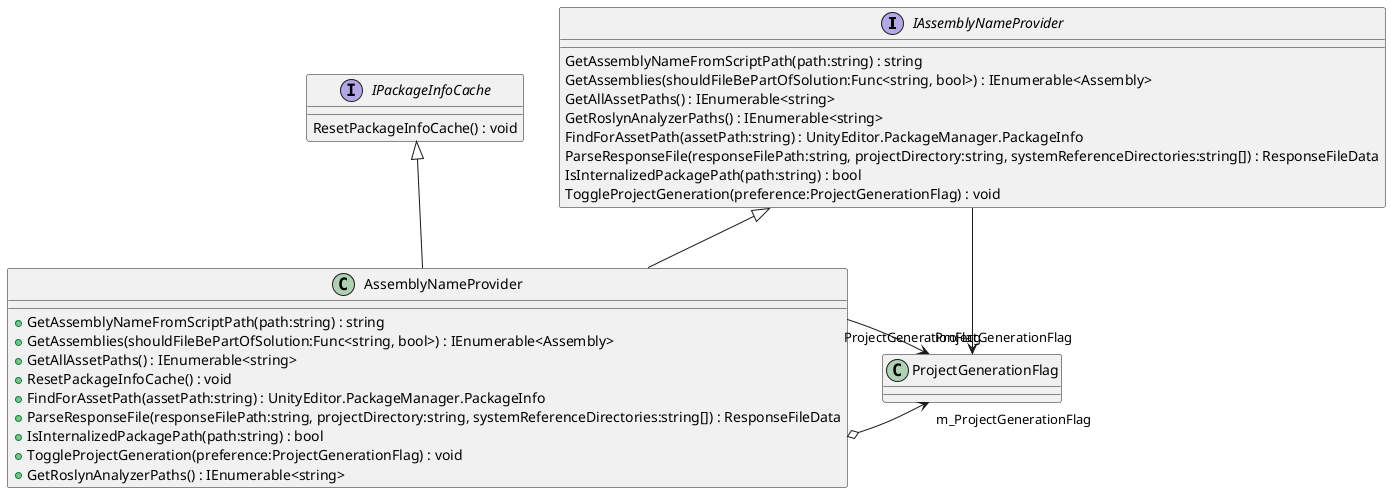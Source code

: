 @startuml
interface IAssemblyNameProvider {
    GetAssemblyNameFromScriptPath(path:string) : string
    GetAssemblies(shouldFileBePartOfSolution:Func<string, bool>) : IEnumerable<Assembly>
    GetAllAssetPaths() : IEnumerable<string>
    GetRoslynAnalyzerPaths() : IEnumerable<string>
    FindForAssetPath(assetPath:string) : UnityEditor.PackageManager.PackageInfo
    ParseResponseFile(responseFilePath:string, projectDirectory:string, systemReferenceDirectories:string[]) : ResponseFileData
    IsInternalizedPackagePath(path:string) : bool
    ToggleProjectGeneration(preference:ProjectGenerationFlag) : void
}
interface IPackageInfoCache {
    ResetPackageInfoCache() : void
}
class AssemblyNameProvider {
    + GetAssemblyNameFromScriptPath(path:string) : string
    + GetAssemblies(shouldFileBePartOfSolution:Func<string, bool>) : IEnumerable<Assembly>
    + GetAllAssetPaths() : IEnumerable<string>
    + ResetPackageInfoCache() : void
    + FindForAssetPath(assetPath:string) : UnityEditor.PackageManager.PackageInfo
    + ParseResponseFile(responseFilePath:string, projectDirectory:string, systemReferenceDirectories:string[]) : ResponseFileData
    + IsInternalizedPackagePath(path:string) : bool
    + ToggleProjectGeneration(preference:ProjectGenerationFlag) : void
    + GetRoslynAnalyzerPaths() : IEnumerable<string>
}
IAssemblyNameProvider --> "ProjectGenerationFlag" ProjectGenerationFlag
IAssemblyNameProvider <|-- AssemblyNameProvider
IPackageInfoCache <|-- AssemblyNameProvider
AssemblyNameProvider o-> "m_ProjectGenerationFlag" ProjectGenerationFlag
AssemblyNameProvider --> "ProjectGenerationFlag" ProjectGenerationFlag
@enduml
